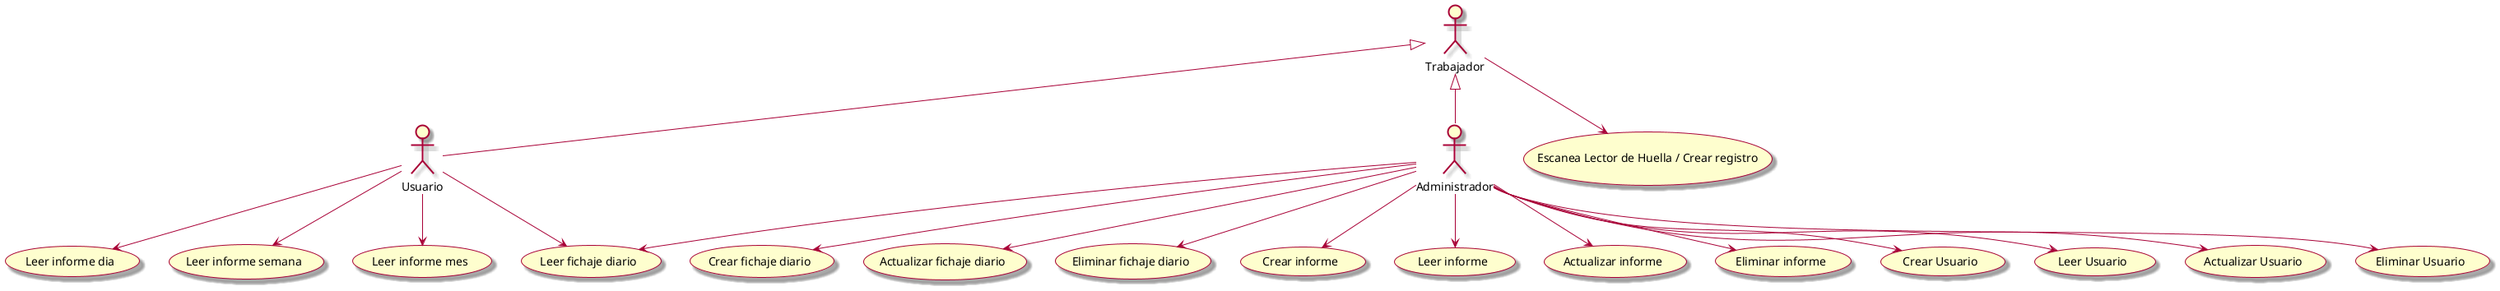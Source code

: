 @startuml

skin rose


Usuario -up-|> Trabajador
Administrador -up-|> Trabajador

Trabajador --> (Escanea Lector de Huella / Crear registro)

Administrador --> (Crear fichaje diario)
Administrador --> (Leer fichaje diario)
Administrador --> (Actualizar fichaje diario)
Administrador --> (Eliminar fichaje diario)

Administrador --> (Crear informe)
Administrador --> (Leer informe)
Administrador --> (Actualizar informe)
Administrador --> (Eliminar informe)

Administrador --> (Crear Usuario)
Administrador --> (Leer Usuario)
Administrador --> (Actualizar Usuario)
Administrador --> (Eliminar Usuario)

Usuario --> (Leer fichaje diario)
Usuario --> (Leer informe dia)
Usuario --> (Leer informe semana)
Usuario --> (Leer informe mes)

@enduml
